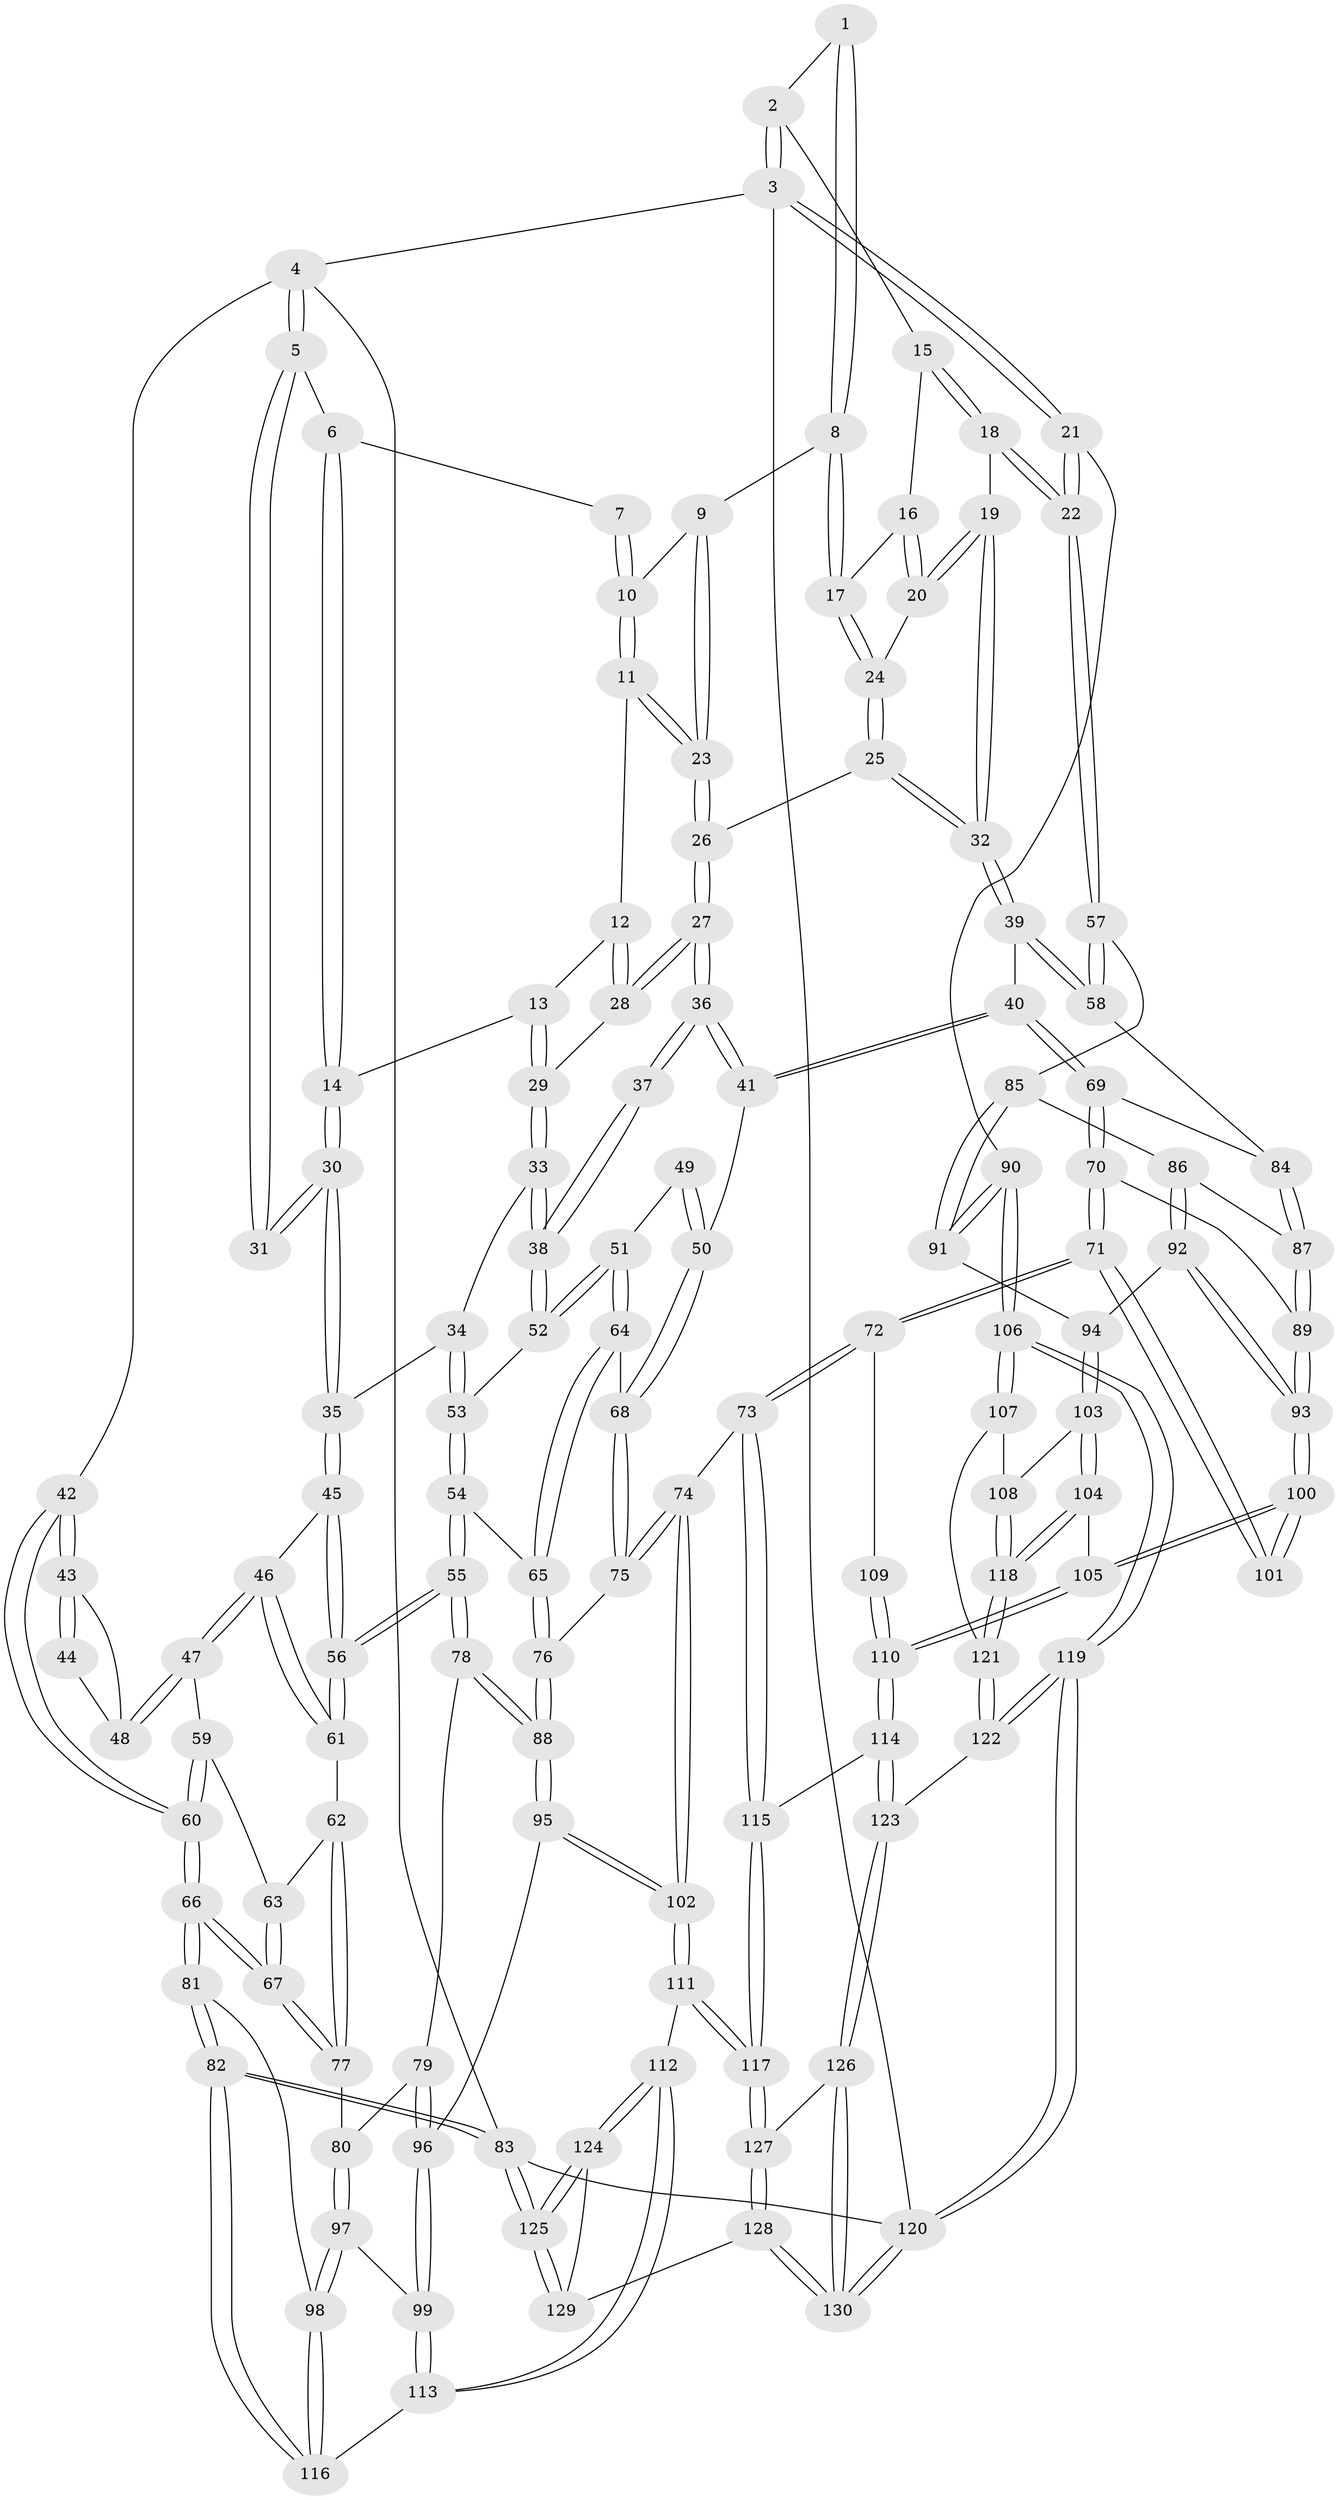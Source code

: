// coarse degree distribution, {3: 0.07692307692307693, 2: 0.03296703296703297, 5: 0.43956043956043955, 4: 0.21978021978021978, 6: 0.18681318681318682, 7: 0.02197802197802198, 1: 0.01098901098901099, 8: 0.01098901098901099}
// Generated by graph-tools (version 1.1) at 2025/05/03/04/25 22:05:08]
// undirected, 130 vertices, 322 edges
graph export_dot {
graph [start="1"]
  node [color=gray90,style=filled];
  1 [pos="+0.7366802630433+0"];
  2 [pos="+0.9823651847045868+0"];
  3 [pos="+1+0"];
  4 [pos="+0+0"];
  5 [pos="+0+0"];
  6 [pos="+0.24860457918588125+0"];
  7 [pos="+0.339598650049032+0"];
  8 [pos="+0.678865950041496+0.008181632195650542"];
  9 [pos="+0.6273767462327937+0.06105851175702124"];
  10 [pos="+0.3929748042430251+0"];
  11 [pos="+0.436441475144631+0.05786703305084531"];
  12 [pos="+0.4312307242482823+0.0757680130822101"];
  13 [pos="+0.41229281695704517+0.098212221391645"];
  14 [pos="+0.25743325023420005+0.15528607726388305"];
  15 [pos="+0.9033615847558013+0.0418061178548584"];
  16 [pos="+0.8696559876988283+0.06609736628196092"];
  17 [pos="+0.7450272012038823+0.0960559121467296"];
  18 [pos="+0.9704751847469594+0.23388605816305744"];
  19 [pos="+0.9014757336098057+0.22479123859081665"];
  20 [pos="+0.805399913456208+0.17674613256722704"];
  21 [pos="+1+0.3329770668538474"];
  22 [pos="+1+0.3310642563399706"];
  23 [pos="+0.6046845433282632+0.08814816153326066"];
  24 [pos="+0.7634849133703502+0.17371467501542764"];
  25 [pos="+0.7294420558880672+0.2106406076794975"];
  26 [pos="+0.6029304434317757+0.1690378174202394"];
  27 [pos="+0.5499759634051226+0.2341197498768573"];
  28 [pos="+0.5151027275492698+0.20939265621745606"];
  29 [pos="+0.3984788122867179+0.20867195873378272"];
  30 [pos="+0.235349629732365+0.1987090541632776"];
  31 [pos="+0.2159335556365026+0.19964896021890496"];
  32 [pos="+0.7284435995363507+0.3297310487640517"];
  33 [pos="+0.354666098797938+0.26442761887210814"];
  34 [pos="+0.3149236268470188+0.2589992697874709"];
  35 [pos="+0.27525918457664517+0.2414481364230744"];
  36 [pos="+0.5494011999754154+0.2517087718651412"];
  37 [pos="+0.3929669017711206+0.27796764264059814"];
  38 [pos="+0.36192460953968997+0.2712540894817197"];
  39 [pos="+0.728308475360926+0.33017238655047215"];
  40 [pos="+0.6603165633939667+0.3845768770804698"];
  41 [pos="+0.5764613888431183+0.34986086769924196"];
  42 [pos="+0+0"];
  43 [pos="+0+0"];
  44 [pos="+0.20076127879818112+0.20492895624591012"];
  45 [pos="+0.23628824326378448+0.3404702484143867"];
  46 [pos="+0.12864405594413586+0.35447185840901263"];
  47 [pos="+0.10675674391652457+0.312879874074369"];
  48 [pos="+0.12889136515768526+0.2680565369013695"];
  49 [pos="+0.4426565993062966+0.31963896617345616"];
  50 [pos="+0.5684433797639812+0.3543237633641524"];
  51 [pos="+0.4068189815967912+0.4067271324949943"];
  52 [pos="+0.373358337637604+0.3218761037722528"];
  53 [pos="+0.3007776375854496+0.409306930521626"];
  54 [pos="+0.2903354737705918+0.45463726839842583"];
  55 [pos="+0.2674523921439802+0.46660804741414696"];
  56 [pos="+0.2667024345989026+0.46605285621981357"];
  57 [pos="+1+0.351686081086604"];
  58 [pos="+0.9224619151870856+0.39862326293843015"];
  59 [pos="+0.06406775489220969+0.3174274063147214"];
  60 [pos="+0+0.1862501968042506"];
  61 [pos="+0.1398415549850834+0.42711735892125835"];
  62 [pos="+0.13782181527842088+0.42881535524316244"];
  63 [pos="+0.009661766387812782+0.41827141542825297"];
  64 [pos="+0.4068761148769739+0.40696855561234985"];
  65 [pos="+0.3682522824832076+0.4436969241098056"];
  66 [pos="+0+0.5323520087091297"];
  67 [pos="+0+0.5257930475118622"];
  68 [pos="+0.505297385090393+0.4073022701019069"];
  69 [pos="+0.6764589882541626+0.4522035676166655"];
  70 [pos="+0.6750279128958094+0.5372625410910877"];
  71 [pos="+0.663789495598211+0.5536856731036792"];
  72 [pos="+0.6112109339374183+0.60499891179425"];
  73 [pos="+0.5732411880703754+0.6278845610742574"];
  74 [pos="+0.5088897536834699+0.6002426036521"];
  75 [pos="+0.49245299063935666+0.5647373107624499"];
  76 [pos="+0.42089686238428003+0.51811742837963"];
  77 [pos="+0.07534298221254025+0.5418784423695119"];
  78 [pos="+0.2664570720513664+0.4830698724939071"];
  79 [pos="+0.12161560765093267+0.5685236282401961"];
  80 [pos="+0.08659932395081503+0.5529829896514382"];
  81 [pos="+0+0.6239171359399868"];
  82 [pos="+0+1"];
  83 [pos="+0+1"];
  84 [pos="+0.8739252562309529+0.4525999135902727"];
  85 [pos="+0.9705589467850066+0.5128250532477399"];
  86 [pos="+0.8792881016412858+0.5657840764194527"];
  87 [pos="+0.8422040819249044+0.536688872941833"];
  88 [pos="+0.2890574099737491+0.5850692994705863"];
  89 [pos="+0.7961204318870644+0.5568029913814443"];
  90 [pos="+1+0.5357956740907901"];
  91 [pos="+0.9461306223225325+0.6090073079901027"];
  92 [pos="+0.9167107767772457+0.6234884396546864"];
  93 [pos="+0.8216939469939841+0.6600127017640207"];
  94 [pos="+0.9274755815163058+0.6279552507578479"];
  95 [pos="+0.2898197644149092+0.6215678902668875"];
  96 [pos="+0.16973620346664933+0.6243211022848083"];
  97 [pos="+0.06973110217990496+0.6691178929659407"];
  98 [pos="+0+0.6835545059617285"];
  99 [pos="+0.12647775811867076+0.7033803447523338"];
  100 [pos="+0.808667003439922+0.6856754032435601"];
  101 [pos="+0.7857498477269343+0.6766609716084584"];
  102 [pos="+0.3270529121091496+0.6774932896301442"];
  103 [pos="+0.9352184136272362+0.6450155338681703"];
  104 [pos="+0.8442177587987643+0.7440189284370409"];
  105 [pos="+0.8172237329907529+0.734363134580939"];
  106 [pos="+1+0.8307532168090663"];
  107 [pos="+1+0.7205665256410692"];
  108 [pos="+0.9874653952349924+0.7065486477057166"];
  109 [pos="+0.7155609502854284+0.6868129837431676"];
  110 [pos="+0.7360181475276394+0.7988939257718872"];
  111 [pos="+0.3115290975599329+0.8003927992710127"];
  112 [pos="+0.20491299050736386+0.8345538452769717"];
  113 [pos="+0.14906807014486315+0.8064331577794668"];
  114 [pos="+0.7029924506235463+0.8416719232245455"];
  115 [pos="+0.5777923609940426+0.813218968529908"];
  116 [pos="+0.10366754930658421+0.8113028786445967"];
  117 [pos="+0.46137431393182693+0.9053633441949426"];
  118 [pos="+0.8521975971788569+0.7495107793768025"];
  119 [pos="+1+1"];
  120 [pos="+1+1"];
  121 [pos="+0.8870602780419192+0.8030189927644302"];
  122 [pos="+0.8945474305738758+0.8380572749145093"];
  123 [pos="+0.7424119238859701+0.8941509587524641"];
  124 [pos="+0.1988444903543027+0.8607372647067966"];
  125 [pos="+0+1"];
  126 [pos="+0.7636880899959371+0.9745997259633082"];
  127 [pos="+0.46207135998964205+0.9453649554924695"];
  128 [pos="+0.45711468753396345+1"];
  129 [pos="+0.36748308917023026+1"];
  130 [pos="+0.8681144891255445+1"];
  1 -- 2;
  1 -- 8;
  1 -- 8;
  2 -- 3;
  2 -- 3;
  2 -- 15;
  3 -- 4;
  3 -- 21;
  3 -- 21;
  3 -- 120;
  4 -- 5;
  4 -- 5;
  4 -- 42;
  4 -- 83;
  5 -- 6;
  5 -- 31;
  5 -- 31;
  6 -- 7;
  6 -- 14;
  6 -- 14;
  7 -- 10;
  7 -- 10;
  8 -- 9;
  8 -- 17;
  8 -- 17;
  9 -- 10;
  9 -- 23;
  9 -- 23;
  10 -- 11;
  10 -- 11;
  11 -- 12;
  11 -- 23;
  11 -- 23;
  12 -- 13;
  12 -- 28;
  12 -- 28;
  13 -- 14;
  13 -- 29;
  13 -- 29;
  14 -- 30;
  14 -- 30;
  15 -- 16;
  15 -- 18;
  15 -- 18;
  16 -- 17;
  16 -- 20;
  16 -- 20;
  17 -- 24;
  17 -- 24;
  18 -- 19;
  18 -- 22;
  18 -- 22;
  19 -- 20;
  19 -- 20;
  19 -- 32;
  19 -- 32;
  20 -- 24;
  21 -- 22;
  21 -- 22;
  21 -- 90;
  22 -- 57;
  22 -- 57;
  23 -- 26;
  23 -- 26;
  24 -- 25;
  24 -- 25;
  25 -- 26;
  25 -- 32;
  25 -- 32;
  26 -- 27;
  26 -- 27;
  27 -- 28;
  27 -- 28;
  27 -- 36;
  27 -- 36;
  28 -- 29;
  29 -- 33;
  29 -- 33;
  30 -- 31;
  30 -- 31;
  30 -- 35;
  30 -- 35;
  32 -- 39;
  32 -- 39;
  33 -- 34;
  33 -- 38;
  33 -- 38;
  34 -- 35;
  34 -- 53;
  34 -- 53;
  35 -- 45;
  35 -- 45;
  36 -- 37;
  36 -- 37;
  36 -- 41;
  36 -- 41;
  37 -- 38;
  37 -- 38;
  38 -- 52;
  38 -- 52;
  39 -- 40;
  39 -- 58;
  39 -- 58;
  40 -- 41;
  40 -- 41;
  40 -- 69;
  40 -- 69;
  41 -- 50;
  42 -- 43;
  42 -- 43;
  42 -- 60;
  42 -- 60;
  43 -- 44;
  43 -- 44;
  43 -- 48;
  44 -- 48;
  45 -- 46;
  45 -- 56;
  45 -- 56;
  46 -- 47;
  46 -- 47;
  46 -- 61;
  46 -- 61;
  47 -- 48;
  47 -- 48;
  47 -- 59;
  49 -- 50;
  49 -- 50;
  49 -- 51;
  50 -- 68;
  50 -- 68;
  51 -- 52;
  51 -- 52;
  51 -- 64;
  51 -- 64;
  52 -- 53;
  53 -- 54;
  53 -- 54;
  54 -- 55;
  54 -- 55;
  54 -- 65;
  55 -- 56;
  55 -- 56;
  55 -- 78;
  55 -- 78;
  56 -- 61;
  56 -- 61;
  57 -- 58;
  57 -- 58;
  57 -- 85;
  58 -- 84;
  59 -- 60;
  59 -- 60;
  59 -- 63;
  60 -- 66;
  60 -- 66;
  61 -- 62;
  62 -- 63;
  62 -- 77;
  62 -- 77;
  63 -- 67;
  63 -- 67;
  64 -- 65;
  64 -- 65;
  64 -- 68;
  65 -- 76;
  65 -- 76;
  66 -- 67;
  66 -- 67;
  66 -- 81;
  66 -- 81;
  67 -- 77;
  67 -- 77;
  68 -- 75;
  68 -- 75;
  69 -- 70;
  69 -- 70;
  69 -- 84;
  70 -- 71;
  70 -- 71;
  70 -- 89;
  71 -- 72;
  71 -- 72;
  71 -- 101;
  71 -- 101;
  72 -- 73;
  72 -- 73;
  72 -- 109;
  73 -- 74;
  73 -- 115;
  73 -- 115;
  74 -- 75;
  74 -- 75;
  74 -- 102;
  74 -- 102;
  75 -- 76;
  76 -- 88;
  76 -- 88;
  77 -- 80;
  78 -- 79;
  78 -- 88;
  78 -- 88;
  79 -- 80;
  79 -- 96;
  79 -- 96;
  80 -- 97;
  80 -- 97;
  81 -- 82;
  81 -- 82;
  81 -- 98;
  82 -- 83;
  82 -- 83;
  82 -- 116;
  82 -- 116;
  83 -- 125;
  83 -- 125;
  83 -- 120;
  84 -- 87;
  84 -- 87;
  85 -- 86;
  85 -- 91;
  85 -- 91;
  86 -- 87;
  86 -- 92;
  86 -- 92;
  87 -- 89;
  87 -- 89;
  88 -- 95;
  88 -- 95;
  89 -- 93;
  89 -- 93;
  90 -- 91;
  90 -- 91;
  90 -- 106;
  90 -- 106;
  91 -- 94;
  92 -- 93;
  92 -- 93;
  92 -- 94;
  93 -- 100;
  93 -- 100;
  94 -- 103;
  94 -- 103;
  95 -- 96;
  95 -- 102;
  95 -- 102;
  96 -- 99;
  96 -- 99;
  97 -- 98;
  97 -- 98;
  97 -- 99;
  98 -- 116;
  98 -- 116;
  99 -- 113;
  99 -- 113;
  100 -- 101;
  100 -- 101;
  100 -- 105;
  100 -- 105;
  102 -- 111;
  102 -- 111;
  103 -- 104;
  103 -- 104;
  103 -- 108;
  104 -- 105;
  104 -- 118;
  104 -- 118;
  105 -- 110;
  105 -- 110;
  106 -- 107;
  106 -- 107;
  106 -- 119;
  106 -- 119;
  107 -- 108;
  107 -- 121;
  108 -- 118;
  108 -- 118;
  109 -- 110;
  109 -- 110;
  110 -- 114;
  110 -- 114;
  111 -- 112;
  111 -- 117;
  111 -- 117;
  112 -- 113;
  112 -- 113;
  112 -- 124;
  112 -- 124;
  113 -- 116;
  114 -- 115;
  114 -- 123;
  114 -- 123;
  115 -- 117;
  115 -- 117;
  117 -- 127;
  117 -- 127;
  118 -- 121;
  118 -- 121;
  119 -- 120;
  119 -- 120;
  119 -- 122;
  119 -- 122;
  120 -- 130;
  120 -- 130;
  121 -- 122;
  121 -- 122;
  122 -- 123;
  123 -- 126;
  123 -- 126;
  124 -- 125;
  124 -- 125;
  124 -- 129;
  125 -- 129;
  125 -- 129;
  126 -- 127;
  126 -- 130;
  126 -- 130;
  127 -- 128;
  127 -- 128;
  128 -- 129;
  128 -- 130;
  128 -- 130;
}
